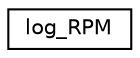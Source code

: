 digraph "Graphical Class Hierarchy"
{
 // INTERACTIVE_SVG=YES
  edge [fontname="Helvetica",fontsize="10",labelfontname="Helvetica",labelfontsize="10"];
  node [fontname="Helvetica",fontsize="10",shape=record];
  rankdir="LR";
  Node1 [label="log_RPM",height=0.2,width=0.4,color="black", fillcolor="white", style="filled",URL="$structlog__RPM.html"];
}
